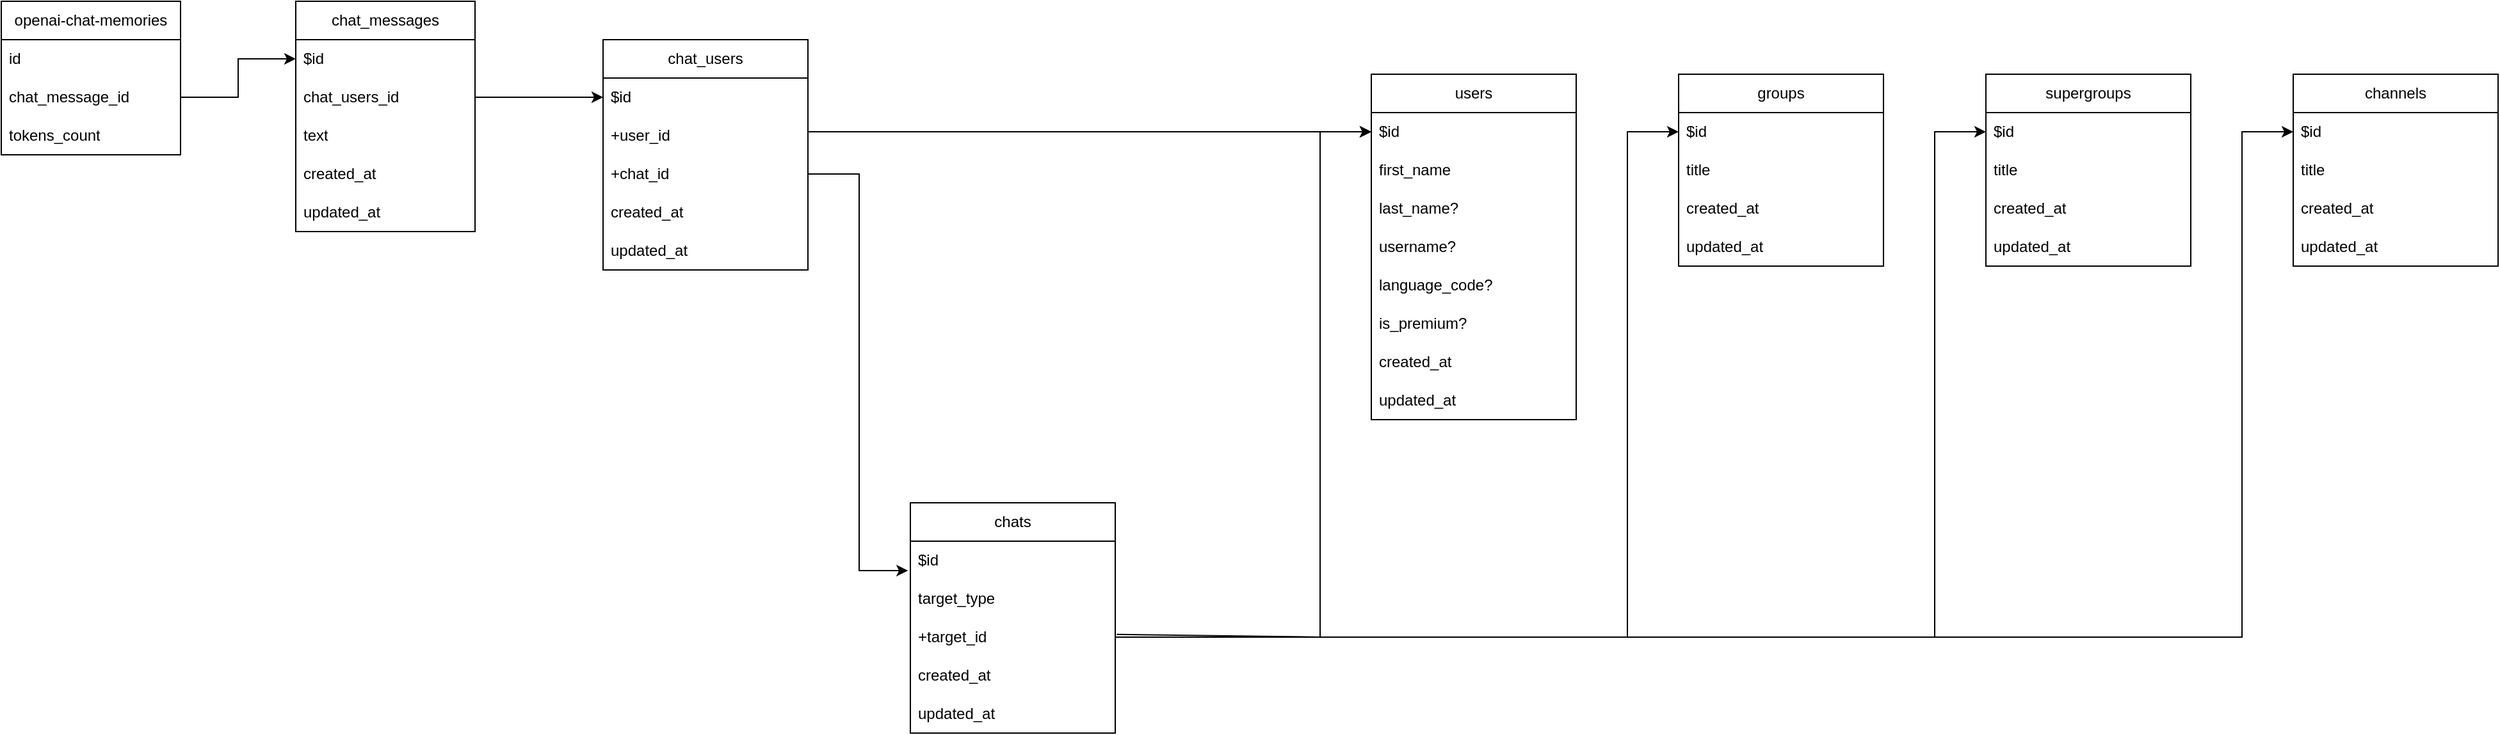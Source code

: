 <mxfile version="24.7.16">
  <diagram name="Page-1" id="a7904f86-f2b4-8e86-fa97-74104820619b">
    <mxGraphModel dx="2534" dy="1758" grid="1" gridSize="10" guides="1" tooltips="1" connect="1" arrows="1" fold="1" page="1" pageScale="1" pageWidth="1100" pageHeight="850" background="none" math="0" shadow="0">
      <root>
        <mxCell id="0" />
        <mxCell id="1" parent="0" />
        <mxCell id="qhH1SnZcZPKIVtIpZ9UF-8" value="users" style="swimlane;fontStyle=0;childLayout=stackLayout;horizontal=1;startSize=30;horizontalStack=0;resizeParent=1;resizeParentMax=0;resizeLast=0;collapsible=1;marginBottom=0;whiteSpace=wrap;html=1;" parent="1" vertex="1">
          <mxGeometry x="40" y="40" width="160" height="270" as="geometry" />
        </mxCell>
        <mxCell id="qhH1SnZcZPKIVtIpZ9UF-9" value="$id" style="text;strokeColor=none;fillColor=none;align=left;verticalAlign=middle;spacingLeft=4;spacingRight=4;overflow=hidden;points=[[0,0.5],[1,0.5]];portConstraint=eastwest;rotatable=0;whiteSpace=wrap;html=1;" parent="qhH1SnZcZPKIVtIpZ9UF-8" vertex="1">
          <mxGeometry y="30" width="160" height="30" as="geometry" />
        </mxCell>
        <mxCell id="qhH1SnZcZPKIVtIpZ9UF-10" value="first_name" style="text;strokeColor=none;fillColor=none;align=left;verticalAlign=middle;spacingLeft=4;spacingRight=4;overflow=hidden;points=[[0,0.5],[1,0.5]];portConstraint=eastwest;rotatable=0;whiteSpace=wrap;html=1;" parent="qhH1SnZcZPKIVtIpZ9UF-8" vertex="1">
          <mxGeometry y="60" width="160" height="30" as="geometry" />
        </mxCell>
        <mxCell id="qhH1SnZcZPKIVtIpZ9UF-11" value="last_name?" style="text;strokeColor=none;fillColor=none;align=left;verticalAlign=middle;spacingLeft=4;spacingRight=4;overflow=hidden;points=[[0,0.5],[1,0.5]];portConstraint=eastwest;rotatable=0;whiteSpace=wrap;html=1;" parent="qhH1SnZcZPKIVtIpZ9UF-8" vertex="1">
          <mxGeometry y="90" width="160" height="30" as="geometry" />
        </mxCell>
        <mxCell id="qhH1SnZcZPKIVtIpZ9UF-12" value="username?" style="text;strokeColor=none;fillColor=none;align=left;verticalAlign=middle;spacingLeft=4;spacingRight=4;overflow=hidden;points=[[0,0.5],[1,0.5]];portConstraint=eastwest;rotatable=0;whiteSpace=wrap;html=1;" parent="qhH1SnZcZPKIVtIpZ9UF-8" vertex="1">
          <mxGeometry y="120" width="160" height="30" as="geometry" />
        </mxCell>
        <mxCell id="qhH1SnZcZPKIVtIpZ9UF-13" value="language_code?" style="text;strokeColor=none;fillColor=none;align=left;verticalAlign=middle;spacingLeft=4;spacingRight=4;overflow=hidden;points=[[0,0.5],[1,0.5]];portConstraint=eastwest;rotatable=0;whiteSpace=wrap;html=1;" parent="qhH1SnZcZPKIVtIpZ9UF-8" vertex="1">
          <mxGeometry y="150" width="160" height="30" as="geometry" />
        </mxCell>
        <mxCell id="qhH1SnZcZPKIVtIpZ9UF-14" value="is_premium?" style="text;strokeColor=none;fillColor=none;align=left;verticalAlign=middle;spacingLeft=4;spacingRight=4;overflow=hidden;points=[[0,0.5],[1,0.5]];portConstraint=eastwest;rotatable=0;whiteSpace=wrap;html=1;" parent="qhH1SnZcZPKIVtIpZ9UF-8" vertex="1">
          <mxGeometry y="180" width="160" height="30" as="geometry" />
        </mxCell>
        <mxCell id="qhH1SnZcZPKIVtIpZ9UF-23" value="created_at" style="text;strokeColor=none;fillColor=none;align=left;verticalAlign=middle;spacingLeft=4;spacingRight=4;overflow=hidden;points=[[0,0.5],[1,0.5]];portConstraint=eastwest;rotatable=0;whiteSpace=wrap;html=1;" parent="qhH1SnZcZPKIVtIpZ9UF-8" vertex="1">
          <mxGeometry y="210" width="160" height="30" as="geometry" />
        </mxCell>
        <mxCell id="qhH1SnZcZPKIVtIpZ9UF-24" value="updated_at" style="text;strokeColor=none;fillColor=none;align=left;verticalAlign=middle;spacingLeft=4;spacingRight=4;overflow=hidden;points=[[0,0.5],[1,0.5]];portConstraint=eastwest;rotatable=0;whiteSpace=wrap;html=1;" parent="qhH1SnZcZPKIVtIpZ9UF-8" vertex="1">
          <mxGeometry y="240" width="160" height="30" as="geometry" />
        </mxCell>
        <mxCell id="qhH1SnZcZPKIVtIpZ9UF-15" value="groups" style="swimlane;fontStyle=0;childLayout=stackLayout;horizontal=1;startSize=30;horizontalStack=0;resizeParent=1;resizeParentMax=0;resizeLast=0;collapsible=1;marginBottom=0;whiteSpace=wrap;html=1;" parent="1" vertex="1">
          <mxGeometry x="280" y="40" width="160" height="150" as="geometry" />
        </mxCell>
        <mxCell id="qhH1SnZcZPKIVtIpZ9UF-16" value="$id" style="text;strokeColor=none;fillColor=none;align=left;verticalAlign=middle;spacingLeft=4;spacingRight=4;overflow=hidden;points=[[0,0.5],[1,0.5]];portConstraint=eastwest;rotatable=0;whiteSpace=wrap;html=1;" parent="qhH1SnZcZPKIVtIpZ9UF-15" vertex="1">
          <mxGeometry y="30" width="160" height="30" as="geometry" />
        </mxCell>
        <mxCell id="qhH1SnZcZPKIVtIpZ9UF-17" value="title" style="text;strokeColor=none;fillColor=none;align=left;verticalAlign=middle;spacingLeft=4;spacingRight=4;overflow=hidden;points=[[0,0.5],[1,0.5]];portConstraint=eastwest;rotatable=0;whiteSpace=wrap;html=1;" parent="qhH1SnZcZPKIVtIpZ9UF-15" vertex="1">
          <mxGeometry y="60" width="160" height="30" as="geometry" />
        </mxCell>
        <mxCell id="qhH1SnZcZPKIVtIpZ9UF-22" value="created_at" style="text;strokeColor=none;fillColor=none;align=left;verticalAlign=middle;spacingLeft=4;spacingRight=4;overflow=hidden;points=[[0,0.5],[1,0.5]];portConstraint=eastwest;rotatable=0;whiteSpace=wrap;html=1;" parent="qhH1SnZcZPKIVtIpZ9UF-15" vertex="1">
          <mxGeometry y="90" width="160" height="30" as="geometry" />
        </mxCell>
        <mxCell id="qhH1SnZcZPKIVtIpZ9UF-21" value="updated_at" style="text;strokeColor=none;fillColor=none;align=left;verticalAlign=middle;spacingLeft=4;spacingRight=4;overflow=hidden;points=[[0,0.5],[1,0.5]];portConstraint=eastwest;rotatable=0;whiteSpace=wrap;html=1;" parent="qhH1SnZcZPKIVtIpZ9UF-15" vertex="1">
          <mxGeometry y="120" width="160" height="30" as="geometry" />
        </mxCell>
        <mxCell id="qhH1SnZcZPKIVtIpZ9UF-25" value="channels" style="swimlane;fontStyle=0;childLayout=stackLayout;horizontal=1;startSize=30;horizontalStack=0;resizeParent=1;resizeParentMax=0;resizeLast=0;collapsible=1;marginBottom=0;whiteSpace=wrap;html=1;" parent="1" vertex="1">
          <mxGeometry x="760" y="40" width="160" height="150" as="geometry" />
        </mxCell>
        <mxCell id="qhH1SnZcZPKIVtIpZ9UF-26" value="$id" style="text;strokeColor=none;fillColor=none;align=left;verticalAlign=middle;spacingLeft=4;spacingRight=4;overflow=hidden;points=[[0,0.5],[1,0.5]];portConstraint=eastwest;rotatable=0;whiteSpace=wrap;html=1;" parent="qhH1SnZcZPKIVtIpZ9UF-25" vertex="1">
          <mxGeometry y="30" width="160" height="30" as="geometry" />
        </mxCell>
        <mxCell id="qhH1SnZcZPKIVtIpZ9UF-27" value="title" style="text;strokeColor=none;fillColor=none;align=left;verticalAlign=middle;spacingLeft=4;spacingRight=4;overflow=hidden;points=[[0,0.5],[1,0.5]];portConstraint=eastwest;rotatable=0;whiteSpace=wrap;html=1;" parent="qhH1SnZcZPKIVtIpZ9UF-25" vertex="1">
          <mxGeometry y="60" width="160" height="30" as="geometry" />
        </mxCell>
        <mxCell id="qhH1SnZcZPKIVtIpZ9UF-28" value="created_at" style="text;strokeColor=none;fillColor=none;align=left;verticalAlign=middle;spacingLeft=4;spacingRight=4;overflow=hidden;points=[[0,0.5],[1,0.5]];portConstraint=eastwest;rotatable=0;whiteSpace=wrap;html=1;" parent="qhH1SnZcZPKIVtIpZ9UF-25" vertex="1">
          <mxGeometry y="90" width="160" height="30" as="geometry" />
        </mxCell>
        <mxCell id="qhH1SnZcZPKIVtIpZ9UF-29" value="updated_at" style="text;strokeColor=none;fillColor=none;align=left;verticalAlign=middle;spacingLeft=4;spacingRight=4;overflow=hidden;points=[[0,0.5],[1,0.5]];portConstraint=eastwest;rotatable=0;whiteSpace=wrap;html=1;" parent="qhH1SnZcZPKIVtIpZ9UF-25" vertex="1">
          <mxGeometry y="120" width="160" height="30" as="geometry" />
        </mxCell>
        <mxCell id="qhH1SnZcZPKIVtIpZ9UF-30" value="supergroups" style="swimlane;fontStyle=0;childLayout=stackLayout;horizontal=1;startSize=30;horizontalStack=0;resizeParent=1;resizeParentMax=0;resizeLast=0;collapsible=1;marginBottom=0;whiteSpace=wrap;html=1;" parent="1" vertex="1">
          <mxGeometry x="520" y="40" width="160" height="150" as="geometry" />
        </mxCell>
        <mxCell id="qhH1SnZcZPKIVtIpZ9UF-31" value="$id" style="text;strokeColor=none;fillColor=none;align=left;verticalAlign=middle;spacingLeft=4;spacingRight=4;overflow=hidden;points=[[0,0.5],[1,0.5]];portConstraint=eastwest;rotatable=0;whiteSpace=wrap;html=1;" parent="qhH1SnZcZPKIVtIpZ9UF-30" vertex="1">
          <mxGeometry y="30" width="160" height="30" as="geometry" />
        </mxCell>
        <mxCell id="qhH1SnZcZPKIVtIpZ9UF-32" value="title" style="text;strokeColor=none;fillColor=none;align=left;verticalAlign=middle;spacingLeft=4;spacingRight=4;overflow=hidden;points=[[0,0.5],[1,0.5]];portConstraint=eastwest;rotatable=0;whiteSpace=wrap;html=1;" parent="qhH1SnZcZPKIVtIpZ9UF-30" vertex="1">
          <mxGeometry y="60" width="160" height="30" as="geometry" />
        </mxCell>
        <mxCell id="qhH1SnZcZPKIVtIpZ9UF-33" value="created_at" style="text;strokeColor=none;fillColor=none;align=left;verticalAlign=middle;spacingLeft=4;spacingRight=4;overflow=hidden;points=[[0,0.5],[1,0.5]];portConstraint=eastwest;rotatable=0;whiteSpace=wrap;html=1;" parent="qhH1SnZcZPKIVtIpZ9UF-30" vertex="1">
          <mxGeometry y="90" width="160" height="30" as="geometry" />
        </mxCell>
        <mxCell id="qhH1SnZcZPKIVtIpZ9UF-34" value="updated_at" style="text;strokeColor=none;fillColor=none;align=left;verticalAlign=middle;spacingLeft=4;spacingRight=4;overflow=hidden;points=[[0,0.5],[1,0.5]];portConstraint=eastwest;rotatable=0;whiteSpace=wrap;html=1;" parent="qhH1SnZcZPKIVtIpZ9UF-30" vertex="1">
          <mxGeometry y="120" width="160" height="30" as="geometry" />
        </mxCell>
        <mxCell id="qhH1SnZcZPKIVtIpZ9UF-35" value="chats" style="swimlane;fontStyle=0;childLayout=stackLayout;horizontal=1;startSize=30;horizontalStack=0;resizeParent=1;resizeParentMax=0;resizeLast=0;collapsible=1;marginBottom=0;whiteSpace=wrap;html=1;" parent="1" vertex="1">
          <mxGeometry x="-320" y="375" width="160" height="180" as="geometry" />
        </mxCell>
        <mxCell id="qhH1SnZcZPKIVtIpZ9UF-36" value="$id" style="text;strokeColor=none;fillColor=none;align=left;verticalAlign=middle;spacingLeft=4;spacingRight=4;overflow=hidden;points=[[0,0.5],[1,0.5]];portConstraint=eastwest;rotatable=0;whiteSpace=wrap;html=1;" parent="qhH1SnZcZPKIVtIpZ9UF-35" vertex="1">
          <mxGeometry y="30" width="160" height="30" as="geometry" />
        </mxCell>
        <mxCell id="qhH1SnZcZPKIVtIpZ9UF-37" value="target_type" style="text;strokeColor=none;fillColor=none;align=left;verticalAlign=middle;spacingLeft=4;spacingRight=4;overflow=hidden;points=[[0,0.5],[1,0.5]];portConstraint=eastwest;rotatable=0;whiteSpace=wrap;html=1;" parent="qhH1SnZcZPKIVtIpZ9UF-35" vertex="1">
          <mxGeometry y="60" width="160" height="30" as="geometry" />
        </mxCell>
        <mxCell id="qhH1SnZcZPKIVtIpZ9UF-38" value="+target_id" style="text;strokeColor=none;fillColor=none;align=left;verticalAlign=middle;spacingLeft=4;spacingRight=4;overflow=hidden;points=[[0,0.5],[1,0.5]];portConstraint=eastwest;rotatable=0;whiteSpace=wrap;html=1;" parent="qhH1SnZcZPKIVtIpZ9UF-35" vertex="1">
          <mxGeometry y="90" width="160" height="30" as="geometry" />
        </mxCell>
        <mxCell id="1VUxT75i-lTSrIvDL5Si-15" value="created_at" style="text;strokeColor=none;fillColor=none;align=left;verticalAlign=middle;spacingLeft=4;spacingRight=4;overflow=hidden;points=[[0,0.5],[1,0.5]];portConstraint=eastwest;rotatable=0;whiteSpace=wrap;html=1;" parent="qhH1SnZcZPKIVtIpZ9UF-35" vertex="1">
          <mxGeometry y="120" width="160" height="30" as="geometry" />
        </mxCell>
        <mxCell id="1VUxT75i-lTSrIvDL5Si-16" value="updated_at" style="text;strokeColor=none;fillColor=none;align=left;verticalAlign=middle;spacingLeft=4;spacingRight=4;overflow=hidden;points=[[0,0.5],[1,0.5]];portConstraint=eastwest;rotatable=0;whiteSpace=wrap;html=1;" parent="qhH1SnZcZPKIVtIpZ9UF-35" vertex="1">
          <mxGeometry y="150" width="160" height="30" as="geometry" />
        </mxCell>
        <mxCell id="qhH1SnZcZPKIVtIpZ9UF-39" value="" style="endArrow=classic;html=1;rounded=0;entryX=0;entryY=0.5;entryDx=0;entryDy=0;exitX=1.007;exitY=0.429;exitDx=0;exitDy=0;exitPerimeter=0;" parent="1" source="qhH1SnZcZPKIVtIpZ9UF-38" target="qhH1SnZcZPKIVtIpZ9UF-9" edge="1">
          <mxGeometry width="50" height="50" relative="1" as="geometry">
            <mxPoint x="610" y="480" as="sourcePoint" />
            <mxPoint x="140" y="500" as="targetPoint" />
            <Array as="points">
              <mxPoint y="480" />
              <mxPoint y="85" />
            </Array>
          </mxGeometry>
        </mxCell>
        <mxCell id="qhH1SnZcZPKIVtIpZ9UF-40" value="" style="endArrow=classic;html=1;rounded=0;entryX=0;entryY=0.5;entryDx=0;entryDy=0;exitX=1;exitY=0.5;exitDx=0;exitDy=0;" parent="1" source="qhH1SnZcZPKIVtIpZ9UF-38" target="qhH1SnZcZPKIVtIpZ9UF-16" edge="1">
          <mxGeometry width="50" height="50" relative="1" as="geometry">
            <mxPoint x="230" y="480" as="sourcePoint" />
            <mxPoint x="660" y="430" as="targetPoint" />
            <Array as="points">
              <mxPoint x="240" y="480" />
              <mxPoint x="240" y="85" />
            </Array>
          </mxGeometry>
        </mxCell>
        <mxCell id="qhH1SnZcZPKIVtIpZ9UF-41" value="" style="endArrow=classic;html=1;rounded=0;entryX=0;entryY=0.5;entryDx=0;entryDy=0;exitX=1;exitY=0.5;exitDx=0;exitDy=0;" parent="1" source="qhH1SnZcZPKIVtIpZ9UF-38" target="qhH1SnZcZPKIVtIpZ9UF-31" edge="1">
          <mxGeometry width="50" height="50" relative="1" as="geometry">
            <mxPoint x="480" y="480" as="sourcePoint" />
            <mxPoint x="660" y="430" as="targetPoint" />
            <Array as="points">
              <mxPoint x="480" y="480" />
              <mxPoint x="480" y="85" />
            </Array>
          </mxGeometry>
        </mxCell>
        <mxCell id="qhH1SnZcZPKIVtIpZ9UF-42" value="" style="endArrow=classic;html=1;rounded=0;entryX=0;entryY=0.5;entryDx=0;entryDy=0;exitX=1;exitY=0.5;exitDx=0;exitDy=0;" parent="1" source="qhH1SnZcZPKIVtIpZ9UF-38" target="qhH1SnZcZPKIVtIpZ9UF-26" edge="1">
          <mxGeometry width="50" height="50" relative="1" as="geometry">
            <mxPoint x="720" y="480" as="sourcePoint" />
            <mxPoint x="740" y="110" as="targetPoint" />
            <Array as="points">
              <mxPoint x="720" y="480" />
              <mxPoint x="720" y="85" />
            </Array>
          </mxGeometry>
        </mxCell>
        <mxCell id="qhH1SnZcZPKIVtIpZ9UF-43" value="chat_messages" style="swimlane;fontStyle=0;childLayout=stackLayout;horizontal=1;startSize=30;horizontalStack=0;resizeParent=1;resizeParentMax=0;resizeLast=0;collapsible=1;marginBottom=0;whiteSpace=wrap;html=1;" parent="1" vertex="1">
          <mxGeometry x="-800" y="-17" width="140" height="180" as="geometry" />
        </mxCell>
        <mxCell id="qhH1SnZcZPKIVtIpZ9UF-44" value="$id" style="text;strokeColor=none;fillColor=none;align=left;verticalAlign=middle;spacingLeft=4;spacingRight=4;overflow=hidden;points=[[0,0.5],[1,0.5]];portConstraint=eastwest;rotatable=0;whiteSpace=wrap;html=1;" parent="qhH1SnZcZPKIVtIpZ9UF-43" vertex="1">
          <mxGeometry y="30" width="140" height="30" as="geometry" />
        </mxCell>
        <mxCell id="qhH1SnZcZPKIVtIpZ9UF-45" value="chat_users_id" style="text;strokeColor=none;fillColor=none;align=left;verticalAlign=middle;spacingLeft=4;spacingRight=4;overflow=hidden;points=[[0,0.5],[1,0.5]];portConstraint=eastwest;rotatable=0;whiteSpace=wrap;html=1;" parent="qhH1SnZcZPKIVtIpZ9UF-43" vertex="1">
          <mxGeometry y="60" width="140" height="30" as="geometry" />
        </mxCell>
        <mxCell id="qhH1SnZcZPKIVtIpZ9UF-46" value="text" style="text;strokeColor=none;fillColor=none;align=left;verticalAlign=middle;spacingLeft=4;spacingRight=4;overflow=hidden;points=[[0,0.5],[1,0.5]];portConstraint=eastwest;rotatable=0;whiteSpace=wrap;html=1;" parent="qhH1SnZcZPKIVtIpZ9UF-43" vertex="1">
          <mxGeometry y="90" width="140" height="30" as="geometry" />
        </mxCell>
        <mxCell id="1VUxT75i-lTSrIvDL5Si-12" value="created_at" style="text;strokeColor=none;fillColor=none;align=left;verticalAlign=middle;spacingLeft=4;spacingRight=4;overflow=hidden;points=[[0,0.5],[1,0.5]];portConstraint=eastwest;rotatable=0;whiteSpace=wrap;html=1;" parent="qhH1SnZcZPKIVtIpZ9UF-43" vertex="1">
          <mxGeometry y="120" width="140" height="30" as="geometry" />
        </mxCell>
        <mxCell id="1VUxT75i-lTSrIvDL5Si-13" value="updated_at" style="text;strokeColor=none;fillColor=none;align=left;verticalAlign=middle;spacingLeft=4;spacingRight=4;overflow=hidden;points=[[0,0.5],[1,0.5]];portConstraint=eastwest;rotatable=0;whiteSpace=wrap;html=1;" parent="qhH1SnZcZPKIVtIpZ9UF-43" vertex="1">
          <mxGeometry y="150" width="140" height="30" as="geometry" />
        </mxCell>
        <mxCell id="qhH1SnZcZPKIVtIpZ9UF-47" value="chat_users" style="swimlane;fontStyle=0;childLayout=stackLayout;horizontal=1;startSize=30;horizontalStack=0;resizeParent=1;resizeParentMax=0;resizeLast=0;collapsible=1;marginBottom=0;whiteSpace=wrap;html=1;" parent="1" vertex="1">
          <mxGeometry x="-560" y="13" width="160" height="180" as="geometry" />
        </mxCell>
        <mxCell id="qhH1SnZcZPKIVtIpZ9UF-48" value="$id" style="text;strokeColor=none;fillColor=none;align=left;verticalAlign=middle;spacingLeft=4;spacingRight=4;overflow=hidden;points=[[0,0.5],[1,0.5]];portConstraint=eastwest;rotatable=0;whiteSpace=wrap;html=1;" parent="qhH1SnZcZPKIVtIpZ9UF-47" vertex="1">
          <mxGeometry y="30" width="160" height="30" as="geometry" />
        </mxCell>
        <mxCell id="qhH1SnZcZPKIVtIpZ9UF-50" value="+user_id" style="text;strokeColor=none;fillColor=none;align=left;verticalAlign=middle;spacingLeft=4;spacingRight=4;overflow=hidden;points=[[0,0.5],[1,0.5]];portConstraint=eastwest;rotatable=0;whiteSpace=wrap;html=1;" parent="qhH1SnZcZPKIVtIpZ9UF-47" vertex="1">
          <mxGeometry y="60" width="160" height="30" as="geometry" />
        </mxCell>
        <mxCell id="qhH1SnZcZPKIVtIpZ9UF-49" value="+chat_id" style="text;strokeColor=none;fillColor=none;align=left;verticalAlign=middle;spacingLeft=4;spacingRight=4;overflow=hidden;points=[[0,0.5],[1,0.5]];portConstraint=eastwest;rotatable=0;whiteSpace=wrap;html=1;" parent="qhH1SnZcZPKIVtIpZ9UF-47" vertex="1">
          <mxGeometry y="90" width="160" height="30" as="geometry" />
        </mxCell>
        <mxCell id="1VUxT75i-lTSrIvDL5Si-17" value="created_at" style="text;strokeColor=none;fillColor=none;align=left;verticalAlign=middle;spacingLeft=4;spacingRight=4;overflow=hidden;points=[[0,0.5],[1,0.5]];portConstraint=eastwest;rotatable=0;whiteSpace=wrap;html=1;" parent="qhH1SnZcZPKIVtIpZ9UF-47" vertex="1">
          <mxGeometry y="120" width="160" height="30" as="geometry" />
        </mxCell>
        <mxCell id="1VUxT75i-lTSrIvDL5Si-18" value="updated_at" style="text;strokeColor=none;fillColor=none;align=left;verticalAlign=middle;spacingLeft=4;spacingRight=4;overflow=hidden;points=[[0,0.5],[1,0.5]];portConstraint=eastwest;rotatable=0;whiteSpace=wrap;html=1;" parent="qhH1SnZcZPKIVtIpZ9UF-47" vertex="1">
          <mxGeometry y="150" width="160" height="30" as="geometry" />
        </mxCell>
        <mxCell id="qhH1SnZcZPKIVtIpZ9UF-52" style="edgeStyle=orthogonalEdgeStyle;rounded=0;orthogonalLoop=1;jettySize=auto;html=1;entryX=0;entryY=0.5;entryDx=0;entryDy=0;exitX=1;exitY=0.5;exitDx=0;exitDy=0;" parent="1" source="qhH1SnZcZPKIVtIpZ9UF-50" target="qhH1SnZcZPKIVtIpZ9UF-9" edge="1">
          <mxGeometry relative="1" as="geometry">
            <mxPoint x="-90" y="90" as="targetPoint" />
            <Array as="points">
              <mxPoint x="-400" y="85" />
            </Array>
          </mxGeometry>
        </mxCell>
        <mxCell id="1VUxT75i-lTSrIvDL5Si-19" style="edgeStyle=orthogonalEdgeStyle;rounded=0;orthogonalLoop=1;jettySize=auto;html=1;entryX=-0.012;entryY=0.767;entryDx=0;entryDy=0;entryPerimeter=0;" parent="1" source="qhH1SnZcZPKIVtIpZ9UF-49" target="qhH1SnZcZPKIVtIpZ9UF-36" edge="1">
          <mxGeometry relative="1" as="geometry" />
        </mxCell>
        <mxCell id="1VUxT75i-lTSrIvDL5Si-20" style="edgeStyle=orthogonalEdgeStyle;rounded=0;orthogonalLoop=1;jettySize=auto;html=1;entryX=0;entryY=0.5;entryDx=0;entryDy=0;" parent="1" source="qhH1SnZcZPKIVtIpZ9UF-45" target="qhH1SnZcZPKIVtIpZ9UF-48" edge="1">
          <mxGeometry relative="1" as="geometry" />
        </mxCell>
        <mxCell id="UIdYUCo2d9bOj5kgVsCu-1" value="openai-chat-memories" style="swimlane;fontStyle=0;childLayout=stackLayout;horizontal=1;startSize=30;horizontalStack=0;resizeParent=1;resizeParentMax=0;resizeLast=0;collapsible=1;marginBottom=0;whiteSpace=wrap;html=1;" parent="1" vertex="1">
          <mxGeometry x="-1030" y="-17" width="140" height="120" as="geometry" />
        </mxCell>
        <mxCell id="UIdYUCo2d9bOj5kgVsCu-2" value="id" style="text;strokeColor=none;fillColor=none;align=left;verticalAlign=middle;spacingLeft=4;spacingRight=4;overflow=hidden;points=[[0,0.5],[1,0.5]];portConstraint=eastwest;rotatable=0;whiteSpace=wrap;html=1;" parent="UIdYUCo2d9bOj5kgVsCu-1" vertex="1">
          <mxGeometry y="30" width="140" height="30" as="geometry" />
        </mxCell>
        <mxCell id="UIdYUCo2d9bOj5kgVsCu-3" value="chat_message_id" style="text;strokeColor=none;fillColor=none;align=left;verticalAlign=middle;spacingLeft=4;spacingRight=4;overflow=hidden;points=[[0,0.5],[1,0.5]];portConstraint=eastwest;rotatable=0;whiteSpace=wrap;html=1;" parent="UIdYUCo2d9bOj5kgVsCu-1" vertex="1">
          <mxGeometry y="60" width="140" height="30" as="geometry" />
        </mxCell>
        <mxCell id="Ny6cMxQ0wuZz2IzysC4N-1" value="tokens_count" style="text;strokeColor=none;fillColor=none;align=left;verticalAlign=middle;spacingLeft=4;spacingRight=4;overflow=hidden;points=[[0,0.5],[1,0.5]];portConstraint=eastwest;rotatable=0;whiteSpace=wrap;html=1;" vertex="1" parent="UIdYUCo2d9bOj5kgVsCu-1">
          <mxGeometry y="90" width="140" height="30" as="geometry" />
        </mxCell>
        <mxCell id="UIdYUCo2d9bOj5kgVsCu-5" style="edgeStyle=orthogonalEdgeStyle;rounded=0;orthogonalLoop=1;jettySize=auto;html=1;entryX=0;entryY=0.5;entryDx=0;entryDy=0;" parent="1" source="UIdYUCo2d9bOj5kgVsCu-3" target="qhH1SnZcZPKIVtIpZ9UF-44" edge="1">
          <mxGeometry relative="1" as="geometry" />
        </mxCell>
      </root>
    </mxGraphModel>
  </diagram>
</mxfile>
